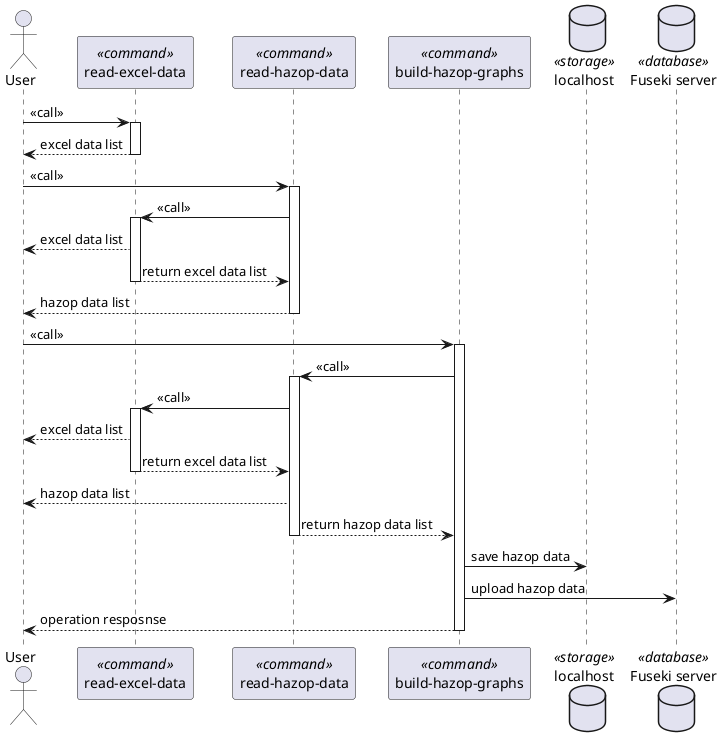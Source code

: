 @startuml Diagram1
actor User

participant "read-excel-data" as ReadExcelData << command >>
participant "read-hazop-data" as ReadHazopData << command >>
participant "build-hazop-graphs" as BuildHazopGraphs << command >>

database "localhost" as Localhost << storage >>
database "Fuseki server" as Fuseki << database >>

User -> ReadExcelData: << call >>
activate ReadExcelData

ReadExcelData --> User: excel data list
deactivate ReadExcelData

User -> ReadHazopData: << call >>
activate ReadHazopData

ReadHazopData -> ReadExcelData: << call >>
activate ReadExcelData

ReadExcelData --> User: excel data list
ReadExcelData --> ReadHazopData: return excel data list
deactivate ReadExcelData

ReadHazopData --> User: hazop data list
deactivate ReadHazopData

User -> BuildHazopGraphs: << call >>
activate BuildHazopGraphs

BuildHazopGraphs -> ReadHazopData: << call >>
activate ReadHazopData

ReadHazopData -> ReadExcelData: << call >>
activate ReadExcelData

ReadExcelData --> User: excel data list
ReadExcelData --> ReadHazopData: return excel data list
deactivate ReadExcelData

ReadHazopData --> User: hazop data list
ReadHazopData --> BuildHazopGraphs: return hazop data list
deactivate ReadHazopData

BuildHazopGraphs -> Localhost: save hazop data
BuildHazopGraphs -> Fuseki: upload hazop data
BuildHazopGraphs --> User: operation resposnse
deactivate BuildHazopGraphs
@enduml